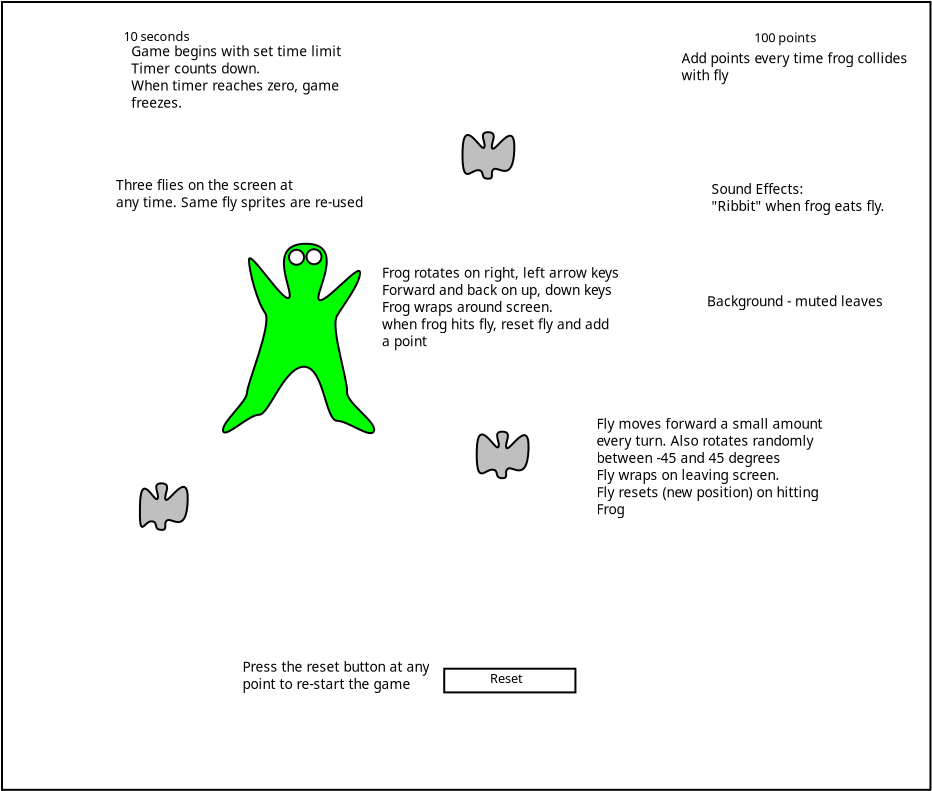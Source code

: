 <?xml version="1.0" encoding="UTF-8"?>
<dia:diagram xmlns:dia="http://www.lysator.liu.se/~alla/dia/">
  <dia:layer name="Background" visible="true" active="true">
    <dia:object type="Standard - Box" version="0" id="O0">
      <dia:attribute name="obj_pos">
        <dia:point val="-4.301,-8.538"/>
      </dia:attribute>
      <dia:attribute name="obj_bb">
        <dia:rectangle val="-4.351,-8.588;42.172,30.902"/>
      </dia:attribute>
      <dia:attribute name="elem_corner">
        <dia:point val="-4.301,-8.538"/>
      </dia:attribute>
      <dia:attribute name="elem_width">
        <dia:real val="46.423"/>
      </dia:attribute>
      <dia:attribute name="elem_height">
        <dia:real val="39.391"/>
      </dia:attribute>
      <dia:attribute name="show_background">
        <dia:boolean val="true"/>
      </dia:attribute>
    </dia:object>
    <dia:group>
      <dia:object type="Standard - Beziergon" version="0" id="O1">
        <dia:attribute name="obj_pos">
          <dia:point val="10.9,3.55"/>
        </dia:attribute>
        <dia:attribute name="obj_bb">
          <dia:rectangle val="6.697,3.5;14.359,13.069"/>
        </dia:attribute>
        <dia:attribute name="bez_points">
          <dia:point val="10.9,3.55"/>
          <dia:point val="12.95,3.55"/>
          <dia:point val="11.275,6.083"/>
          <dia:point val="11.55,6.35"/>
          <dia:point val="11.825,6.617"/>
          <dia:point val="13.608,4.442"/>
          <dia:point val="13.6,5"/>
          <dia:point val="13.592,5.558"/>
          <dia:point val="12.792,6.575"/>
          <dia:point val="12.45,7.15"/>
          <dia:point val="12.108,7.725"/>
          <dia:point val="13,10.4"/>
          <dia:point val="12.95,10.95"/>
          <dia:point val="12.9,11.5"/>
          <dia:point val="14.442,12.458"/>
          <dia:point val="14.3,12.9"/>
          <dia:point val="14.158,13.342"/>
          <dia:point val="13.042,12.417"/>
          <dia:point val="12.45,12.4"/>
          <dia:point val="11.858,12.383"/>
          <dia:point val="11.8,9.7"/>
          <dia:point val="10.8,9.7"/>
          <dia:point val="9.8,9.7"/>
          <dia:point val="9.05,12.117"/>
          <dia:point val="8.55,12.1"/>
          <dia:point val="8.05,12.083"/>
          <dia:point val="6.825,13.325"/>
          <dia:point val="6.75,12.9"/>
          <dia:point val="6.675,12.475"/>
          <dia:point val="7.95,11.45"/>
          <dia:point val="7.95,11"/>
          <dia:point val="7.95,10.55"/>
          <dia:point val="9.233,7.525"/>
          <dia:point val="8.85,7"/>
          <dia:point val="8.467,6.475"/>
          <dia:point val="8.042,4.908"/>
          <dia:point val="8.05,4.35"/>
          <dia:point val="8.058,3.792"/>
          <dia:point val="9.767,6.517"/>
          <dia:point val="10.05,6.25"/>
          <dia:point val="10.333,5.983"/>
          <dia:point val="8.85,3.55"/>
        </dia:attribute>
        <dia:attribute name="corner_types">
          <dia:enum val="653"/>
          <dia:enum val="0"/>
          <dia:enum val="0"/>
          <dia:enum val="0"/>
          <dia:enum val="0"/>
          <dia:enum val="0"/>
          <dia:enum val="0"/>
          <dia:enum val="0"/>
          <dia:enum val="0"/>
          <dia:enum val="0"/>
          <dia:enum val="0"/>
          <dia:enum val="0"/>
          <dia:enum val="0"/>
          <dia:enum val="0"/>
          <dia:enum val="0"/>
        </dia:attribute>
        <dia:attribute name="line_width">
          <dia:real val="0.1"/>
        </dia:attribute>
        <dia:attribute name="inner_color">
          <dia:color val="#00ff00"/>
        </dia:attribute>
        <dia:attribute name="show_background">
          <dia:boolean val="true"/>
        </dia:attribute>
      </dia:object>
      <dia:object type="Standard - Ellipse" version="0" id="O2">
        <dia:attribute name="obj_pos">
          <dia:point val="10.05,3.85"/>
        </dia:attribute>
        <dia:attribute name="obj_bb">
          <dia:rectangle val="10,3.8;10.85,4.65"/>
        </dia:attribute>
        <dia:attribute name="elem_corner">
          <dia:point val="10.05,3.85"/>
        </dia:attribute>
        <dia:attribute name="elem_width">
          <dia:real val="0.75"/>
        </dia:attribute>
        <dia:attribute name="elem_height">
          <dia:real val="0.75"/>
        </dia:attribute>
      </dia:object>
      <dia:object type="Standard - Ellipse" version="0" id="O3">
        <dia:attribute name="obj_pos">
          <dia:point val="10.925,3.825"/>
        </dia:attribute>
        <dia:attribute name="obj_bb">
          <dia:rectangle val="10.875,3.775;11.725,4.625"/>
        </dia:attribute>
        <dia:attribute name="elem_corner">
          <dia:point val="10.925,3.825"/>
        </dia:attribute>
        <dia:attribute name="elem_width">
          <dia:real val="0.75"/>
        </dia:attribute>
        <dia:attribute name="elem_height">
          <dia:real val="0.75"/>
        </dia:attribute>
      </dia:object>
    </dia:group>
    <dia:object type="Standard - Text" version="1" id="O4">
      <dia:attribute name="obj_pos">
        <dia:point val="14.7,5.25"/>
      </dia:attribute>
      <dia:attribute name="obj_bb">
        <dia:rectangle val="14.7,4.753;27.177,8.819"/>
      </dia:attribute>
      <dia:attribute name="text">
        <dia:composite type="text">
          <dia:attribute name="string">
            <dia:string>#Frog rotates on right, left arrow keys
Forward and back on up, down keys
Frog wraps around screen.
when frog hits fly, reset fly and add 
a point#</dia:string>
          </dia:attribute>
          <dia:attribute name="font">
            <dia:font family="Mufferaw" style="0" name="Courier"/>
          </dia:attribute>
          <dia:attribute name="height">
            <dia:real val="0.857"/>
          </dia:attribute>
          <dia:attribute name="pos">
            <dia:point val="14.7,5.25"/>
          </dia:attribute>
          <dia:attribute name="color">
            <dia:color val="#000000"/>
          </dia:attribute>
          <dia:attribute name="alignment">
            <dia:enum val="0"/>
          </dia:attribute>
        </dia:composite>
      </dia:attribute>
      <dia:attribute name="valign">
        <dia:enum val="3"/>
      </dia:attribute>
    </dia:object>
    <dia:object type="Standard - Beziergon" version="0" id="O5">
      <dia:attribute name="obj_pos">
        <dia:point val="20.725,12.945"/>
      </dia:attribute>
      <dia:attribute name="obj_bb">
        <dia:rectangle val="19.385,12.895;22.077,15.321"/>
      </dia:attribute>
      <dia:attribute name="bez_points">
        <dia:point val="20.725,12.945"/>
        <dia:point val="21.275,12.957"/>
        <dia:point val="20.793,13.543"/>
        <dia:point val="20.925,13.758"/>
        <dia:point val="21.056,13.972"/>
        <dia:point val="22.087,12.17"/>
        <dia:point val="22.025,13.832"/>
        <dia:point val="21.962,15.495"/>
        <dia:point val="21.231,14.645"/>
        <dia:point val="21.0,14.795"/>
        <dia:point val="20.768,14.945"/>
        <dia:point val="21.087,15.295"/>
        <dia:point val="20.687,15.27"/>
        <dia:point val="20.287,15.245"/>
        <dia:point val="20.587,14.857"/>
        <dia:point val="20.212,14.845"/>
        <dia:point val="19.837,14.832"/>
        <dia:point val="19.4,15.682"/>
        <dia:point val="19.437,13.883"/>
        <dia:point val="19.475,12.082"/>
        <dia:point val="20.364,13.922"/>
        <dia:point val="20.512,13.72"/>
        <dia:point val="20.66,13.518"/>
        <dia:point val="20.175,12.932"/>
      </dia:attribute>
      <dia:attribute name="corner_types">
        <dia:enum val="347"/>
        <dia:enum val="0"/>
        <dia:enum val="0"/>
        <dia:enum val="0"/>
        <dia:enum val="0"/>
        <dia:enum val="0"/>
        <dia:enum val="0"/>
        <dia:enum val="0"/>
        <dia:enum val="0"/>
      </dia:attribute>
      <dia:attribute name="line_width">
        <dia:real val="0.1"/>
      </dia:attribute>
      <dia:attribute name="inner_color">
        <dia:color val="#bfbfbf"/>
      </dia:attribute>
      <dia:attribute name="show_background">
        <dia:boolean val="true"/>
      </dia:attribute>
    </dia:object>
    <dia:object type="Standard - Text" version="1" id="O6">
      <dia:attribute name="obj_pos">
        <dia:point val="25.425,12.793"/>
      </dia:attribute>
      <dia:attribute name="obj_bb">
        <dia:rectangle val="25.425,12.295;36.67,17.218"/>
      </dia:attribute>
      <dia:attribute name="text">
        <dia:composite type="text">
          <dia:attribute name="string">
            <dia:string>#Fly moves forward a small amount
every turn. Also rotates randomly 
between -45 and 45 degrees
Fly wraps on leaving screen.
Fly resets (new position) on hitting
Frog#</dia:string>
          </dia:attribute>
          <dia:attribute name="font">
            <dia:font family="Mufferaw" style="0" name="Courier"/>
          </dia:attribute>
          <dia:attribute name="height">
            <dia:real val="0.857"/>
          </dia:attribute>
          <dia:attribute name="pos">
            <dia:point val="25.425,12.793"/>
          </dia:attribute>
          <dia:attribute name="color">
            <dia:color val="#000000"/>
          </dia:attribute>
          <dia:attribute name="alignment">
            <dia:enum val="0"/>
          </dia:attribute>
        </dia:composite>
      </dia:attribute>
      <dia:attribute name="valign">
        <dia:enum val="3"/>
      </dia:attribute>
    </dia:object>
    <dia:object type="Standard - Beziergon" version="0" id="O7">
      <dia:attribute name="obj_pos">
        <dia:point val="20.014,-2.028"/>
      </dia:attribute>
      <dia:attribute name="obj_bb">
        <dia:rectangle val="18.674,-2.078;21.366,0.348"/>
      </dia:attribute>
      <dia:attribute name="bez_points">
        <dia:point val="20.014,-2.028"/>
        <dia:point val="20.564,-2.016"/>
        <dia:point val="20.082,-1.43"/>
        <dia:point val="20.213,-1.216"/>
        <dia:point val="20.345,-1.001"/>
        <dia:point val="21.376,-2.803"/>
        <dia:point val="21.314,-1.141"/>
        <dia:point val="21.251,0.522"/>
        <dia:point val="20.52,-0.328"/>
        <dia:point val="20.288,-0.178"/>
        <dia:point val="20.057,-0.028"/>
        <dia:point val="20.376,0.322"/>
        <dia:point val="19.976,0.297"/>
        <dia:point val="19.576,0.272"/>
        <dia:point val="19.876,-0.116"/>
        <dia:point val="19.501,-0.128"/>
        <dia:point val="19.126,-0.141"/>
        <dia:point val="18.689,0.709"/>
        <dia:point val="18.726,-1.091"/>
        <dia:point val="18.764,-2.891"/>
        <dia:point val="19.653,-1.051"/>
        <dia:point val="19.801,-1.253"/>
        <dia:point val="19.949,-1.455"/>
        <dia:point val="19.463,-2.041"/>
      </dia:attribute>
      <dia:attribute name="corner_types">
        <dia:enum val="347"/>
        <dia:enum val="0"/>
        <dia:enum val="0"/>
        <dia:enum val="0"/>
        <dia:enum val="0"/>
        <dia:enum val="0"/>
        <dia:enum val="0"/>
        <dia:enum val="0"/>
        <dia:enum val="0"/>
      </dia:attribute>
      <dia:attribute name="line_width">
        <dia:real val="0.1"/>
      </dia:attribute>
      <dia:attribute name="inner_color">
        <dia:color val="#bfbfbf"/>
      </dia:attribute>
      <dia:attribute name="show_background">
        <dia:boolean val="true"/>
      </dia:attribute>
    </dia:object>
    <dia:object type="Standard - Beziergon" version="0" id="O8">
      <dia:attribute name="obj_pos">
        <dia:point val="3.683,15.529"/>
      </dia:attribute>
      <dia:attribute name="obj_bb">
        <dia:rectangle val="2.543,15.479;5.036,17.906"/>
      </dia:attribute>
      <dia:attribute name="bez_points">
        <dia:point val="3.683,15.529"/>
        <dia:point val="4.233,15.542"/>
        <dia:point val="3.752,16.127"/>
        <dia:point val="3.883,16.342"/>
        <dia:point val="4.014,16.556"/>
        <dia:point val="5.045,14.754"/>
        <dia:point val="4.983,16.417"/>
        <dia:point val="4.92,18.079"/>
        <dia:point val="4.189,17.229"/>
        <dia:point val="3.958,17.379"/>
        <dia:point val="3.727,17.529"/>
        <dia:point val="4.045,17.879"/>
        <dia:point val="3.645,17.854"/>
        <dia:point val="3.245,17.829"/>
        <dia:point val="3.545,17.442"/>
        <dia:point val="3.17,17.429"/>
        <dia:point val="2.795,17.417"/>
        <dia:point val="2.559,18.438"/>
        <dia:point val="2.597,16.638"/>
        <dia:point val="2.634,14.838"/>
        <dia:point val="3.322,16.506"/>
        <dia:point val="3.47,16.304"/>
        <dia:point val="3.618,16.102"/>
        <dia:point val="3.133,15.517"/>
      </dia:attribute>
      <dia:attribute name="corner_types">
        <dia:enum val="347"/>
        <dia:enum val="0"/>
        <dia:enum val="0"/>
        <dia:enum val="0"/>
        <dia:enum val="0"/>
        <dia:enum val="0"/>
        <dia:enum val="0"/>
        <dia:enum val="0"/>
        <dia:enum val="0"/>
      </dia:attribute>
      <dia:attribute name="line_width">
        <dia:real val="0.1"/>
      </dia:attribute>
      <dia:attribute name="inner_color">
        <dia:color val="#bfbfbf"/>
      </dia:attribute>
      <dia:attribute name="show_background">
        <dia:boolean val="true"/>
      </dia:attribute>
    </dia:object>
    <dia:object type="Standard - Text" version="1" id="O9">
      <dia:attribute name="obj_pos">
        <dia:point val="1.397,0.863"/>
      </dia:attribute>
      <dia:attribute name="obj_bb">
        <dia:rectangle val="1.397,0.366;13.435,1.862"/>
      </dia:attribute>
      <dia:attribute name="text">
        <dia:composite type="text">
          <dia:attribute name="string">
            <dia:string>#Three flies on the screen at
any time. Same fly sprites are re-used#</dia:string>
          </dia:attribute>
          <dia:attribute name="font">
            <dia:font family="Mufferaw" style="0" name="Courier"/>
          </dia:attribute>
          <dia:attribute name="height">
            <dia:real val="0.857"/>
          </dia:attribute>
          <dia:attribute name="pos">
            <dia:point val="1.397,0.863"/>
          </dia:attribute>
          <dia:attribute name="color">
            <dia:color val="#000000"/>
          </dia:attribute>
          <dia:attribute name="alignment">
            <dia:enum val="0"/>
          </dia:attribute>
        </dia:composite>
      </dia:attribute>
      <dia:attribute name="valign">
        <dia:enum val="3"/>
      </dia:attribute>
    </dia:object>
    <dia:object type="Standard - Text" version="1" id="O10">
      <dia:attribute name="obj_pos">
        <dia:point val="33.306,-6.53"/>
      </dia:attribute>
      <dia:attribute name="obj_bb">
        <dia:rectangle val="33.306,-7.125;36.697,-6.38"/>
      </dia:attribute>
      <dia:attribute name="text">
        <dia:composite type="text">
          <dia:attribute name="string">
            <dia:string>#100 points#</dia:string>
          </dia:attribute>
          <dia:attribute name="font">
            <dia:font family="sans" style="0" name="Helvetica"/>
          </dia:attribute>
          <dia:attribute name="height">
            <dia:real val="0.8"/>
          </dia:attribute>
          <dia:attribute name="pos">
            <dia:point val="33.306,-6.53"/>
          </dia:attribute>
          <dia:attribute name="color">
            <dia:color val="#000000"/>
          </dia:attribute>
          <dia:attribute name="alignment">
            <dia:enum val="0"/>
          </dia:attribute>
        </dia:composite>
      </dia:attribute>
      <dia:attribute name="valign">
        <dia:enum val="3"/>
      </dia:attribute>
    </dia:object>
    <dia:object type="Standard - Text" version="1" id="O11">
      <dia:attribute name="obj_pos">
        <dia:point val="1.778,-6.594"/>
      </dia:attribute>
      <dia:attribute name="obj_bb">
        <dia:rectangle val="1.778,-7.208;5.431,-6.407"/>
      </dia:attribute>
      <dia:attribute name="text">
        <dia:composite type="text">
          <dia:attribute name="string">
            <dia:string>#10 seconds#</dia:string>
          </dia:attribute>
          <dia:attribute name="font">
            <dia:font family="sans" style="0" name="Helvetica"/>
          </dia:attribute>
          <dia:attribute name="height">
            <dia:real val="0.8"/>
          </dia:attribute>
          <dia:attribute name="pos">
            <dia:point val="1.778,-6.594"/>
          </dia:attribute>
          <dia:attribute name="color">
            <dia:color val="#000000"/>
          </dia:attribute>
          <dia:attribute name="alignment">
            <dia:enum val="0"/>
          </dia:attribute>
        </dia:composite>
      </dia:attribute>
      <dia:attribute name="valign">
        <dia:enum val="3"/>
      </dia:attribute>
    </dia:object>
    <dia:object type="Standard - Text" version="1" id="O12">
      <dia:attribute name="obj_pos">
        <dia:point val="2.165,-5.822"/>
      </dia:attribute>
      <dia:attribute name="obj_bb">
        <dia:rectangle val="2.165,-6.335;11.916,-3.077"/>
      </dia:attribute>
      <dia:attribute name="text">
        <dia:composite type="text">
          <dia:attribute name="string">
            <dia:string>#Game begins with set time limit
Timer counts down. 
When timer reaches zero, game
freezes.#</dia:string>
          </dia:attribute>
          <dia:attribute name="font">
            <dia:font family="Mufferaw" style="0" name="Courier"/>
          </dia:attribute>
          <dia:attribute name="height">
            <dia:real val="0.857"/>
          </dia:attribute>
          <dia:attribute name="pos">
            <dia:point val="2.165,-5.822"/>
          </dia:attribute>
          <dia:attribute name="color">
            <dia:color val="#000000"/>
          </dia:attribute>
          <dia:attribute name="alignment">
            <dia:enum val="0"/>
          </dia:attribute>
        </dia:composite>
      </dia:attribute>
      <dia:attribute name="valign">
        <dia:enum val="3"/>
      </dia:attribute>
    </dia:object>
    <dia:object type="Standard - Text" version="1" id="O13">
      <dia:attribute name="obj_pos">
        <dia:point val="29.677,-5.482"/>
      </dia:attribute>
      <dia:attribute name="obj_bb">
        <dia:rectangle val="29.677,-5.98;40.967,-4.483"/>
      </dia:attribute>
      <dia:attribute name="text">
        <dia:composite type="text">
          <dia:attribute name="string">
            <dia:string>#Add points every time frog collides
with fly#</dia:string>
          </dia:attribute>
          <dia:attribute name="font">
            <dia:font family="Mufferaw" style="0" name="Courier"/>
          </dia:attribute>
          <dia:attribute name="height">
            <dia:real val="0.857"/>
          </dia:attribute>
          <dia:attribute name="pos">
            <dia:point val="29.677,-5.482"/>
          </dia:attribute>
          <dia:attribute name="color">
            <dia:color val="#000000"/>
          </dia:attribute>
          <dia:attribute name="alignment">
            <dia:enum val="0"/>
          </dia:attribute>
        </dia:composite>
      </dia:attribute>
      <dia:attribute name="valign">
        <dia:enum val="3"/>
      </dia:attribute>
    </dia:object>
    <dia:object type="Standard - Text" version="1" id="O14">
      <dia:attribute name="obj_pos">
        <dia:point val="31.176,1.058"/>
      </dia:attribute>
      <dia:attribute name="obj_bb">
        <dia:rectangle val="31.176,0.561;39.641,2.057"/>
      </dia:attribute>
      <dia:attribute name="text">
        <dia:composite type="text">
          <dia:attribute name="string">
            <dia:string>#Sound Effects:
"Ribbit" when frog eats fly.#</dia:string>
          </dia:attribute>
          <dia:attribute name="font">
            <dia:font family="Mufferaw" style="0" name="Courier"/>
          </dia:attribute>
          <dia:attribute name="height">
            <dia:real val="0.857"/>
          </dia:attribute>
          <dia:attribute name="pos">
            <dia:point val="31.176,1.058"/>
          </dia:attribute>
          <dia:attribute name="color">
            <dia:color val="#000000"/>
          </dia:attribute>
          <dia:attribute name="alignment">
            <dia:enum val="0"/>
          </dia:attribute>
        </dia:composite>
      </dia:attribute>
      <dia:attribute name="valign">
        <dia:enum val="3"/>
      </dia:attribute>
    </dia:object>
    <dia:object type="Standard - Box" version="0" id="O15">
      <dia:attribute name="obj_pos">
        <dia:point val="17.81,24.798"/>
      </dia:attribute>
      <dia:attribute name="obj_bb">
        <dia:rectangle val="17.76,24.748;24.42,26.032"/>
      </dia:attribute>
      <dia:attribute name="elem_corner">
        <dia:point val="17.81,24.798"/>
      </dia:attribute>
      <dia:attribute name="elem_width">
        <dia:real val="6.56"/>
      </dia:attribute>
      <dia:attribute name="elem_height">
        <dia:real val="1.184"/>
      </dia:attribute>
      <dia:attribute name="show_background">
        <dia:boolean val="true"/>
      </dia:attribute>
    </dia:object>
    <dia:object type="Standard - Text" version="1" id="O16">
      <dia:attribute name="obj_pos">
        <dia:point val="20.098,25.518"/>
      </dia:attribute>
      <dia:attribute name="obj_bb">
        <dia:rectangle val="20.098,24.923;21.915,25.668"/>
      </dia:attribute>
      <dia:attribute name="text">
        <dia:composite type="text">
          <dia:attribute name="string">
            <dia:string>#Reset#</dia:string>
          </dia:attribute>
          <dia:attribute name="font">
            <dia:font family="sans" style="0" name="Helvetica"/>
          </dia:attribute>
          <dia:attribute name="height">
            <dia:real val="0.8"/>
          </dia:attribute>
          <dia:attribute name="pos">
            <dia:point val="20.098,25.518"/>
          </dia:attribute>
          <dia:attribute name="color">
            <dia:color val="#000000"/>
          </dia:attribute>
          <dia:attribute name="alignment">
            <dia:enum val="0"/>
          </dia:attribute>
        </dia:composite>
      </dia:attribute>
      <dia:attribute name="valign">
        <dia:enum val="3"/>
      </dia:attribute>
    </dia:object>
    <dia:object type="Standard - Text" version="1" id="O17">
      <dia:attribute name="obj_pos">
        <dia:point val="7.723,24.95"/>
      </dia:attribute>
      <dia:attribute name="obj_bb">
        <dia:rectangle val="7.723,24.452;17.338,25.949"/>
      </dia:attribute>
      <dia:attribute name="text">
        <dia:composite type="text">
          <dia:attribute name="string">
            <dia:string>#Press the reset button at any
point to re-start the game#</dia:string>
          </dia:attribute>
          <dia:attribute name="font">
            <dia:font family="Mufferaw" style="0" name="Courier"/>
          </dia:attribute>
          <dia:attribute name="height">
            <dia:real val="0.857"/>
          </dia:attribute>
          <dia:attribute name="pos">
            <dia:point val="7.723,24.95"/>
          </dia:attribute>
          <dia:attribute name="color">
            <dia:color val="#000000"/>
          </dia:attribute>
          <dia:attribute name="alignment">
            <dia:enum val="0"/>
          </dia:attribute>
        </dia:composite>
      </dia:attribute>
      <dia:attribute name="valign">
        <dia:enum val="3"/>
      </dia:attribute>
    </dia:object>
    <dia:object type="Standard - Text" version="1" id="O18">
      <dia:attribute name="obj_pos">
        <dia:point val="30.946,6.679"/>
      </dia:attribute>
      <dia:attribute name="obj_bb">
        <dia:rectangle val="30.946,6.182;39.658,6.822"/>
      </dia:attribute>
      <dia:attribute name="text">
        <dia:composite type="text">
          <dia:attribute name="string">
            <dia:string>#Background - muted leaves#</dia:string>
          </dia:attribute>
          <dia:attribute name="font">
            <dia:font family="Mufferaw" style="0" name="Courier"/>
          </dia:attribute>
          <dia:attribute name="height">
            <dia:real val="0.857"/>
          </dia:attribute>
          <dia:attribute name="pos">
            <dia:point val="30.946,6.679"/>
          </dia:attribute>
          <dia:attribute name="color">
            <dia:color val="#000000"/>
          </dia:attribute>
          <dia:attribute name="alignment">
            <dia:enum val="0"/>
          </dia:attribute>
        </dia:composite>
      </dia:attribute>
      <dia:attribute name="valign">
        <dia:enum val="3"/>
      </dia:attribute>
    </dia:object>
  </dia:layer>
</dia:diagram>
